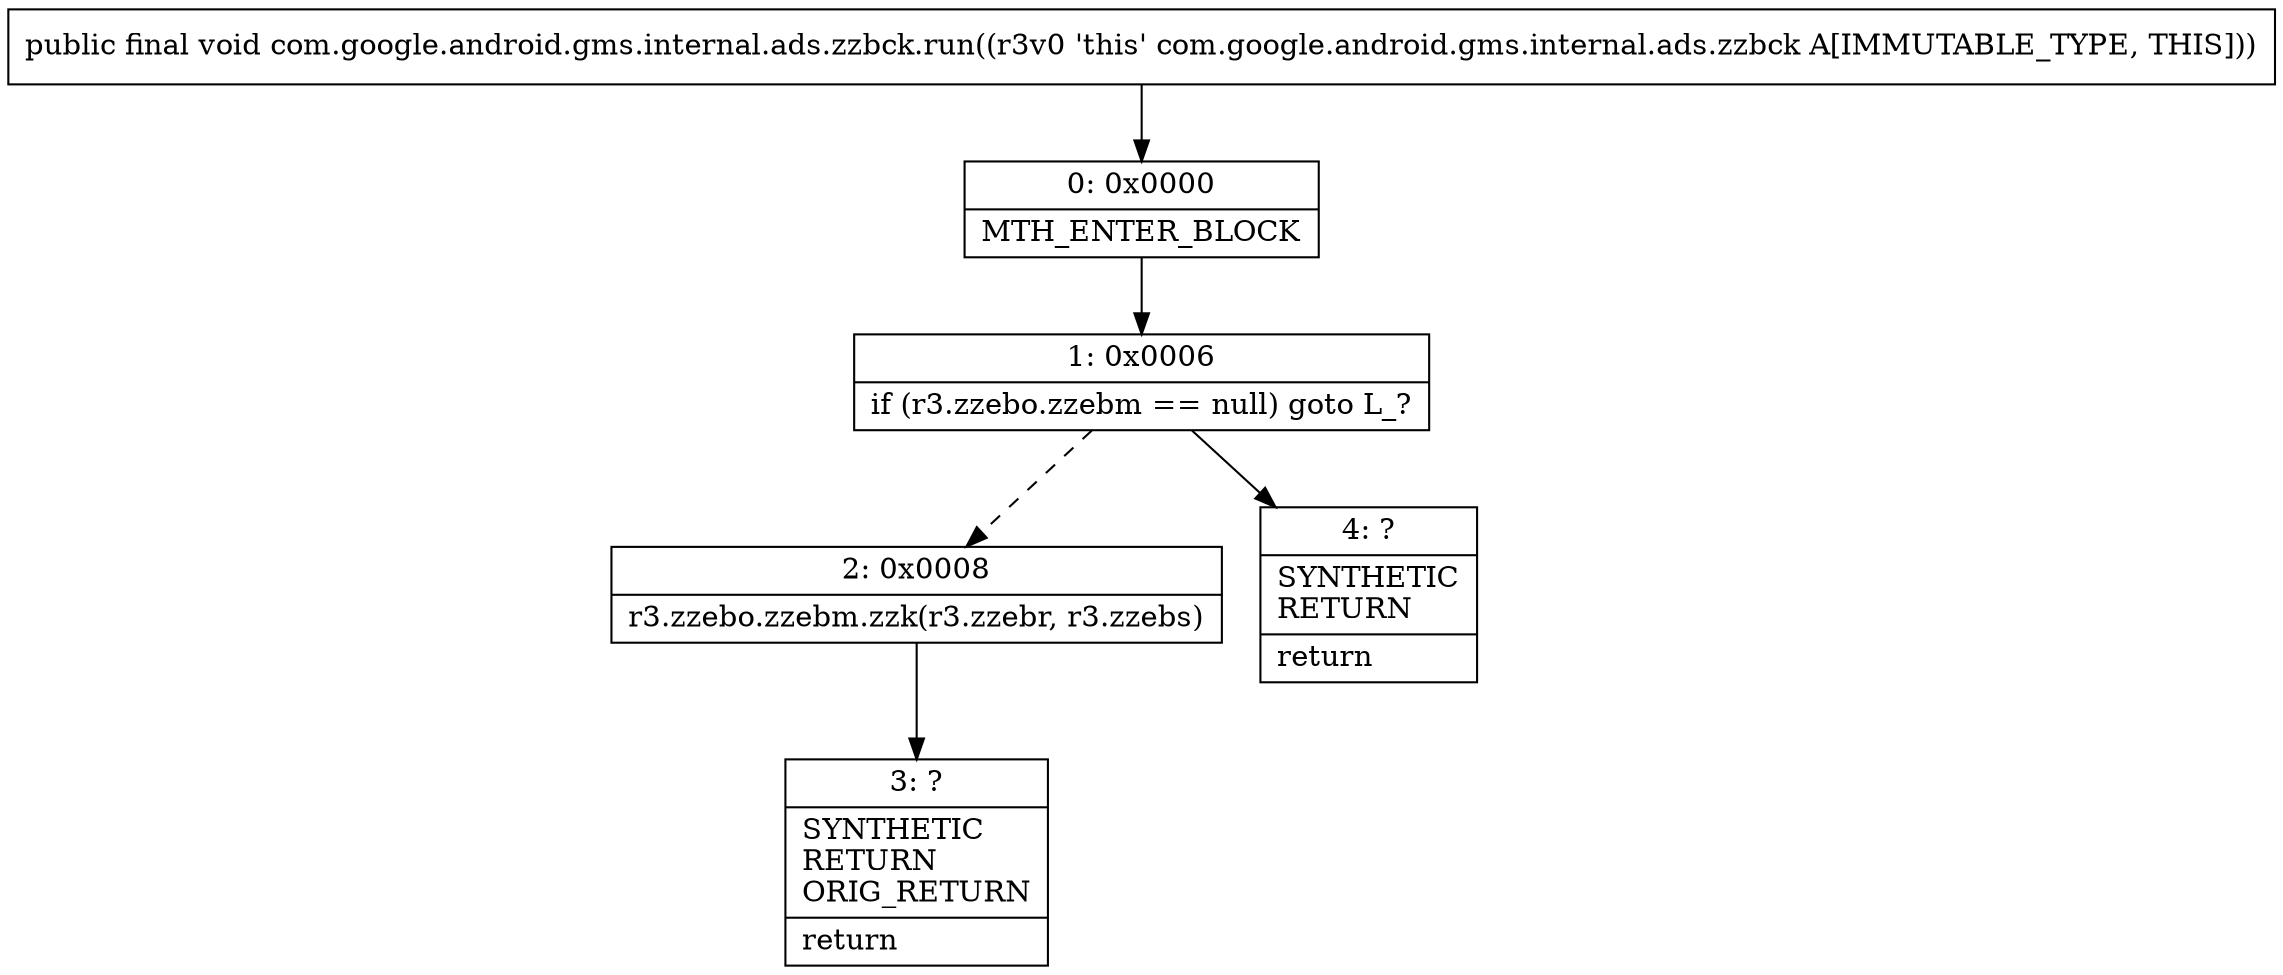 digraph "CFG forcom.google.android.gms.internal.ads.zzbck.run()V" {
Node_0 [shape=record,label="{0\:\ 0x0000|MTH_ENTER_BLOCK\l}"];
Node_1 [shape=record,label="{1\:\ 0x0006|if (r3.zzebo.zzebm == null) goto L_?\l}"];
Node_2 [shape=record,label="{2\:\ 0x0008|r3.zzebo.zzebm.zzk(r3.zzebr, r3.zzebs)\l}"];
Node_3 [shape=record,label="{3\:\ ?|SYNTHETIC\lRETURN\lORIG_RETURN\l|return\l}"];
Node_4 [shape=record,label="{4\:\ ?|SYNTHETIC\lRETURN\l|return\l}"];
MethodNode[shape=record,label="{public final void com.google.android.gms.internal.ads.zzbck.run((r3v0 'this' com.google.android.gms.internal.ads.zzbck A[IMMUTABLE_TYPE, THIS])) }"];
MethodNode -> Node_0;
Node_0 -> Node_1;
Node_1 -> Node_2[style=dashed];
Node_1 -> Node_4;
Node_2 -> Node_3;
}

